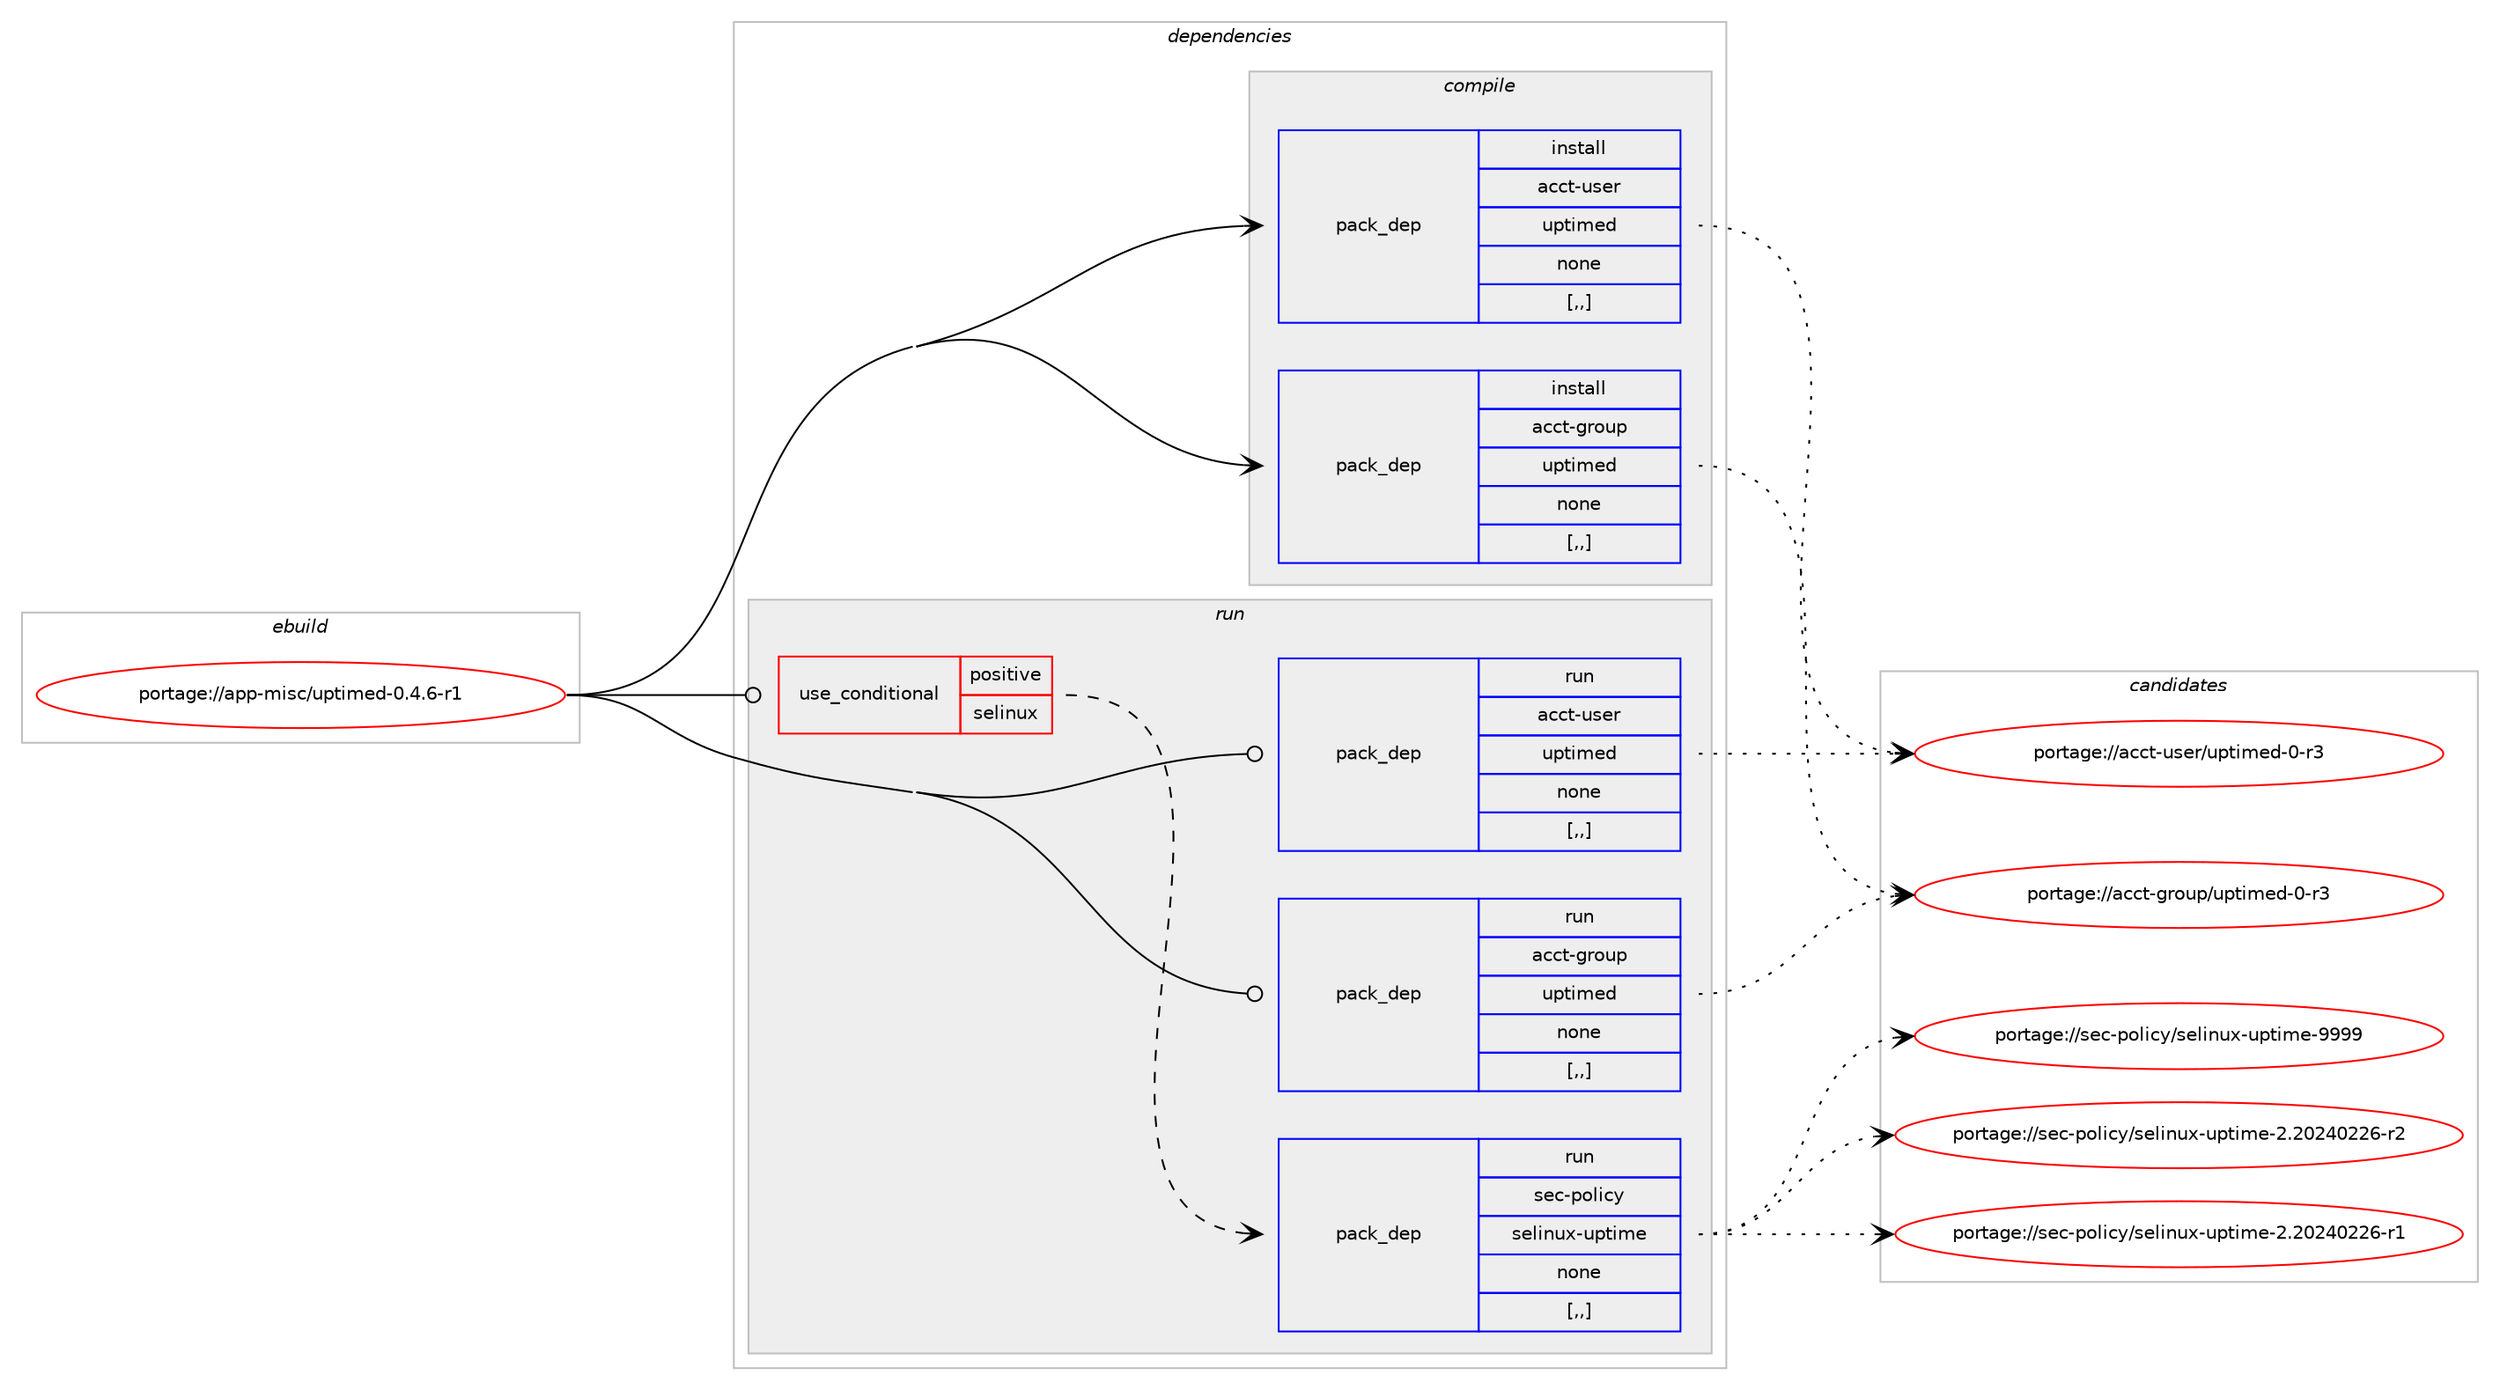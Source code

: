 digraph prolog {

# *************
# Graph options
# *************

newrank=true;
concentrate=true;
compound=true;
graph [rankdir=LR,fontname=Helvetica,fontsize=10,ranksep=1.5];#, ranksep=2.5, nodesep=0.2];
edge  [arrowhead=vee];
node  [fontname=Helvetica,fontsize=10];

# **********
# The ebuild
# **********

subgraph cluster_leftcol {
color=gray;
label=<<i>ebuild</i>>;
id [label="portage://app-misc/uptimed-0.4.6-r1", color=red, width=4, href="../app-misc/uptimed-0.4.6-r1.svg"];
}

# ****************
# The dependencies
# ****************

subgraph cluster_midcol {
color=gray;
label=<<i>dependencies</i>>;
subgraph cluster_compile {
fillcolor="#eeeeee";
style=filled;
label=<<i>compile</i>>;
subgraph pack391477 {
dependency538181 [label=<<TABLE BORDER="0" CELLBORDER="1" CELLSPACING="0" CELLPADDING="4" WIDTH="220"><TR><TD ROWSPAN="6" CELLPADDING="30">pack_dep</TD></TR><TR><TD WIDTH="110">install</TD></TR><TR><TD>acct-group</TD></TR><TR><TD>uptimed</TD></TR><TR><TD>none</TD></TR><TR><TD>[,,]</TD></TR></TABLE>>, shape=none, color=blue];
}
id:e -> dependency538181:w [weight=20,style="solid",arrowhead="vee"];
subgraph pack391478 {
dependency538182 [label=<<TABLE BORDER="0" CELLBORDER="1" CELLSPACING="0" CELLPADDING="4" WIDTH="220"><TR><TD ROWSPAN="6" CELLPADDING="30">pack_dep</TD></TR><TR><TD WIDTH="110">install</TD></TR><TR><TD>acct-user</TD></TR><TR><TD>uptimed</TD></TR><TR><TD>none</TD></TR><TR><TD>[,,]</TD></TR></TABLE>>, shape=none, color=blue];
}
id:e -> dependency538182:w [weight=20,style="solid",arrowhead="vee"];
}
subgraph cluster_compileandrun {
fillcolor="#eeeeee";
style=filled;
label=<<i>compile and run</i>>;
}
subgraph cluster_run {
fillcolor="#eeeeee";
style=filled;
label=<<i>run</i>>;
subgraph cond142701 {
dependency538183 [label=<<TABLE BORDER="0" CELLBORDER="1" CELLSPACING="0" CELLPADDING="4"><TR><TD ROWSPAN="3" CELLPADDING="10">use_conditional</TD></TR><TR><TD>positive</TD></TR><TR><TD>selinux</TD></TR></TABLE>>, shape=none, color=red];
subgraph pack391479 {
dependency538184 [label=<<TABLE BORDER="0" CELLBORDER="1" CELLSPACING="0" CELLPADDING="4" WIDTH="220"><TR><TD ROWSPAN="6" CELLPADDING="30">pack_dep</TD></TR><TR><TD WIDTH="110">run</TD></TR><TR><TD>sec-policy</TD></TR><TR><TD>selinux-uptime</TD></TR><TR><TD>none</TD></TR><TR><TD>[,,]</TD></TR></TABLE>>, shape=none, color=blue];
}
dependency538183:e -> dependency538184:w [weight=20,style="dashed",arrowhead="vee"];
}
id:e -> dependency538183:w [weight=20,style="solid",arrowhead="odot"];
subgraph pack391480 {
dependency538185 [label=<<TABLE BORDER="0" CELLBORDER="1" CELLSPACING="0" CELLPADDING="4" WIDTH="220"><TR><TD ROWSPAN="6" CELLPADDING="30">pack_dep</TD></TR><TR><TD WIDTH="110">run</TD></TR><TR><TD>acct-group</TD></TR><TR><TD>uptimed</TD></TR><TR><TD>none</TD></TR><TR><TD>[,,]</TD></TR></TABLE>>, shape=none, color=blue];
}
id:e -> dependency538185:w [weight=20,style="solid",arrowhead="odot"];
subgraph pack391481 {
dependency538186 [label=<<TABLE BORDER="0" CELLBORDER="1" CELLSPACING="0" CELLPADDING="4" WIDTH="220"><TR><TD ROWSPAN="6" CELLPADDING="30">pack_dep</TD></TR><TR><TD WIDTH="110">run</TD></TR><TR><TD>acct-user</TD></TR><TR><TD>uptimed</TD></TR><TR><TD>none</TD></TR><TR><TD>[,,]</TD></TR></TABLE>>, shape=none, color=blue];
}
id:e -> dependency538186:w [weight=20,style="solid",arrowhead="odot"];
}
}

# **************
# The candidates
# **************

subgraph cluster_choices {
rank=same;
color=gray;
label=<<i>candidates</i>>;

subgraph choice391477 {
color=black;
nodesep=1;
choice979999116451031141111171124711711211610510910110045484511451 [label="portage://acct-group/uptimed-0-r3", color=red, width=4,href="../acct-group/uptimed-0-r3.svg"];
dependency538181:e -> choice979999116451031141111171124711711211610510910110045484511451:w [style=dotted,weight="100"];
}
subgraph choice391478 {
color=black;
nodesep=1;
choice979999116451171151011144711711211610510910110045484511451 [label="portage://acct-user/uptimed-0-r3", color=red, width=4,href="../acct-user/uptimed-0-r3.svg"];
dependency538182:e -> choice979999116451171151011144711711211610510910110045484511451:w [style=dotted,weight="100"];
}
subgraph choice391479 {
color=black;
nodesep=1;
choice11510199451121111081059912147115101108105110117120451171121161051091014557575757 [label="portage://sec-policy/selinux-uptime-9999", color=red, width=4,href="../sec-policy/selinux-uptime-9999.svg"];
choice115101994511211110810599121471151011081051101171204511711211610510910145504650485052485050544511450 [label="portage://sec-policy/selinux-uptime-2.20240226-r2", color=red, width=4,href="../sec-policy/selinux-uptime-2.20240226-r2.svg"];
choice115101994511211110810599121471151011081051101171204511711211610510910145504650485052485050544511449 [label="portage://sec-policy/selinux-uptime-2.20240226-r1", color=red, width=4,href="../sec-policy/selinux-uptime-2.20240226-r1.svg"];
dependency538184:e -> choice11510199451121111081059912147115101108105110117120451171121161051091014557575757:w [style=dotted,weight="100"];
dependency538184:e -> choice115101994511211110810599121471151011081051101171204511711211610510910145504650485052485050544511450:w [style=dotted,weight="100"];
dependency538184:e -> choice115101994511211110810599121471151011081051101171204511711211610510910145504650485052485050544511449:w [style=dotted,weight="100"];
}
subgraph choice391480 {
color=black;
nodesep=1;
choice979999116451031141111171124711711211610510910110045484511451 [label="portage://acct-group/uptimed-0-r3", color=red, width=4,href="../acct-group/uptimed-0-r3.svg"];
dependency538185:e -> choice979999116451031141111171124711711211610510910110045484511451:w [style=dotted,weight="100"];
}
subgraph choice391481 {
color=black;
nodesep=1;
choice979999116451171151011144711711211610510910110045484511451 [label="portage://acct-user/uptimed-0-r3", color=red, width=4,href="../acct-user/uptimed-0-r3.svg"];
dependency538186:e -> choice979999116451171151011144711711211610510910110045484511451:w [style=dotted,weight="100"];
}
}

}
